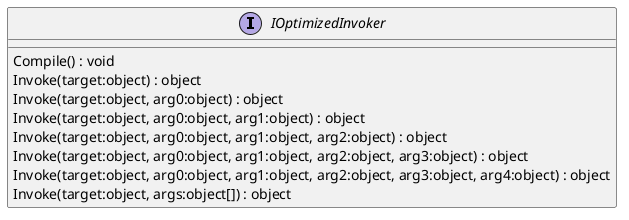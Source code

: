 @startuml
interface IOptimizedInvoker {
    Compile() : void
    Invoke(target:object) : object
    Invoke(target:object, arg0:object) : object
    Invoke(target:object, arg0:object, arg1:object) : object
    Invoke(target:object, arg0:object, arg1:object, arg2:object) : object
    Invoke(target:object, arg0:object, arg1:object, arg2:object, arg3:object) : object
    Invoke(target:object, arg0:object, arg1:object, arg2:object, arg3:object, arg4:object) : object
    Invoke(target:object, args:object[]) : object
}
@enduml
